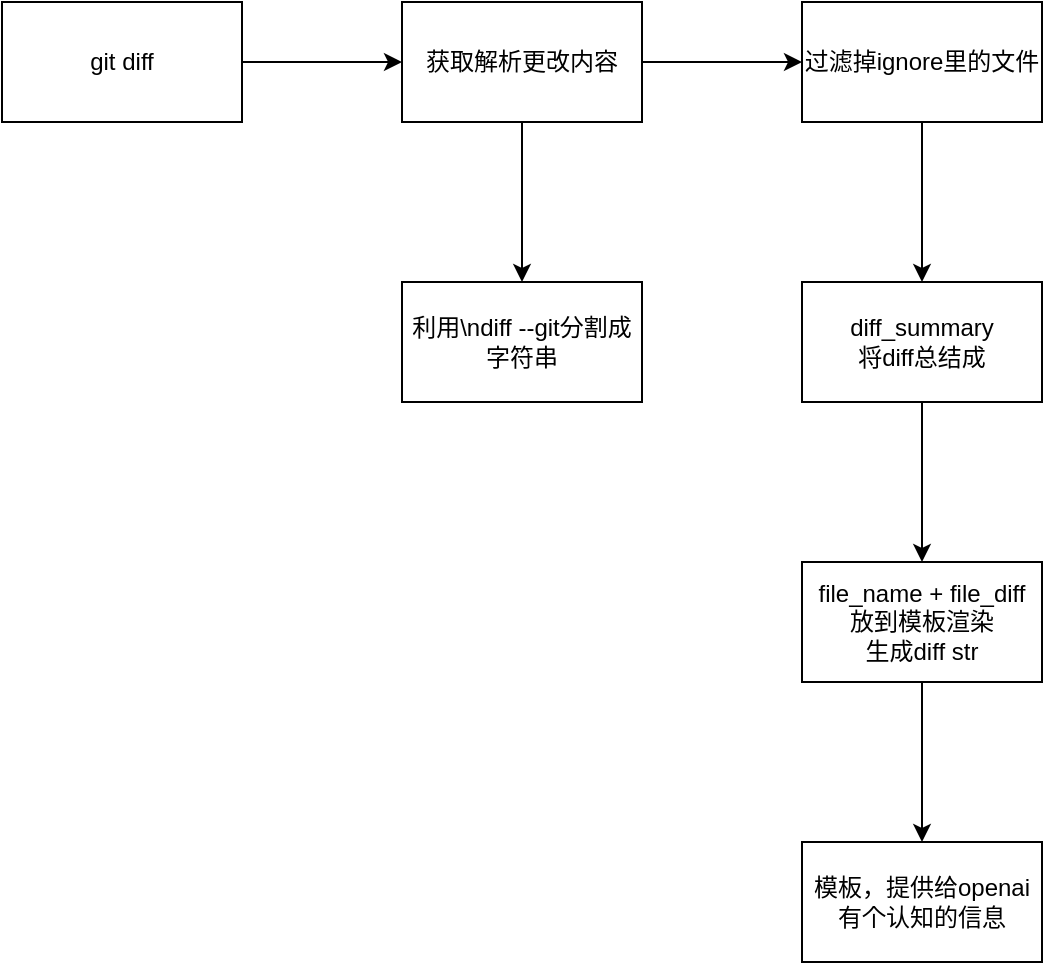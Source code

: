 <mxfile>
    <diagram id="r7Y6EJzQwJuw3iZi3lNa" name="第 1 页">
        <mxGraphModel dx="887" dy="428" grid="1" gridSize="10" guides="1" tooltips="1" connect="1" arrows="1" fold="1" page="1" pageScale="1" pageWidth="1200" pageHeight="1920" math="0" shadow="0">
            <root>
                <mxCell id="0"/>
                <mxCell id="1" parent="0"/>
                <mxCell id="4" value="" style="edgeStyle=none;html=1;" edge="1" parent="1" source="2" target="3">
                    <mxGeometry relative="1" as="geometry"/>
                </mxCell>
                <mxCell id="2" value="git diff" style="rounded=0;whiteSpace=wrap;html=1;" vertex="1" parent="1">
                    <mxGeometry x="70" y="130" width="120" height="60" as="geometry"/>
                </mxCell>
                <mxCell id="6" value="" style="edgeStyle=none;html=1;" edge="1" parent="1" source="3" target="5">
                    <mxGeometry relative="1" as="geometry"/>
                </mxCell>
                <mxCell id="8" value="" style="edgeStyle=none;html=1;" edge="1" parent="1" source="3" target="7">
                    <mxGeometry relative="1" as="geometry"/>
                </mxCell>
                <mxCell id="3" value="获取解析更改内容" style="whiteSpace=wrap;html=1;rounded=0;" vertex="1" parent="1">
                    <mxGeometry x="270" y="130" width="120" height="60" as="geometry"/>
                </mxCell>
                <mxCell id="5" value="利用\ndiff --git分割成字符串" style="whiteSpace=wrap;html=1;rounded=0;" vertex="1" parent="1">
                    <mxGeometry x="270" y="270" width="120" height="60" as="geometry"/>
                </mxCell>
                <mxCell id="11" value="" style="edgeStyle=none;html=1;" edge="1" parent="1" source="7" target="10">
                    <mxGeometry relative="1" as="geometry"/>
                </mxCell>
                <mxCell id="7" value="过滤掉ignore里的文件" style="whiteSpace=wrap;html=1;rounded=0;" vertex="1" parent="1">
                    <mxGeometry x="470" y="130" width="120" height="60" as="geometry"/>
                </mxCell>
                <mxCell id="13" value="" style="edgeStyle=none;html=1;" edge="1" parent="1" source="10" target="12">
                    <mxGeometry relative="1" as="geometry"/>
                </mxCell>
                <mxCell id="10" value="diff_summary&lt;br&gt;将diff总结成&lt;br&gt;" style="whiteSpace=wrap;html=1;rounded=0;" vertex="1" parent="1">
                    <mxGeometry x="470" y="270" width="120" height="60" as="geometry"/>
                </mxCell>
                <mxCell id="17" value="" style="edgeStyle=none;html=1;" edge="1" parent="1" source="12" target="16">
                    <mxGeometry relative="1" as="geometry"/>
                </mxCell>
                <mxCell id="12" value="file_name + file_diff&lt;br&gt;放到模板渲染&lt;br&gt;生成diff str" style="whiteSpace=wrap;html=1;rounded=0;" vertex="1" parent="1">
                    <mxGeometry x="470" y="410" width="120" height="60" as="geometry"/>
                </mxCell>
                <mxCell id="16" value="模板，提供给openai有个认知的信息" style="whiteSpace=wrap;html=1;rounded=0;" vertex="1" parent="1">
                    <mxGeometry x="470" y="550" width="120" height="60" as="geometry"/>
                </mxCell>
            </root>
        </mxGraphModel>
    </diagram>
</mxfile>